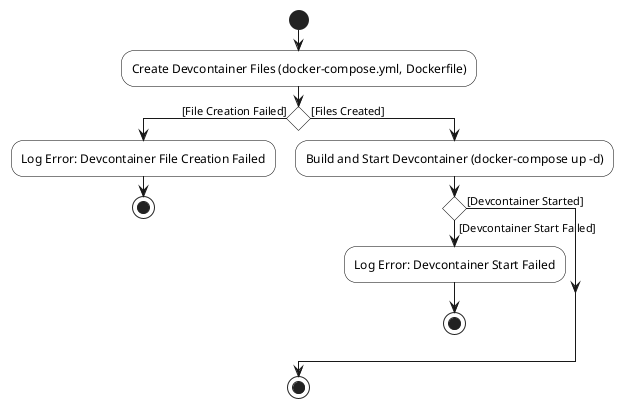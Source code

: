 @startuml
' Styling
skinparam activity {
  BackgroundColor White
  BorderColor Black
  FontName Arial
  FontSize 12
}

skinparam condition {
  BackgroundColor White
  BorderColor Black
  FontName Arial
  FontSize 12
}

skinparam note {
  BackgroundColor LightYellow
  BorderColor Black
  FontName Arial
  FontSize 11
}

' Start
start

:Create Devcontainer Files (docker-compose.yml, Dockerfile);
if () then ([File Creation Failed])
  :Log Error: Devcontainer File Creation Failed;
  stop
else ([Files Created])
  :Build and Start Devcontainer (docker-compose up -d);
  if () then ([Devcontainer Start Failed])
    :Log Error: Devcontainer Start Failed;
    stop
  else ([Devcontainer Started])
  endif
endif

stop

@enduml
